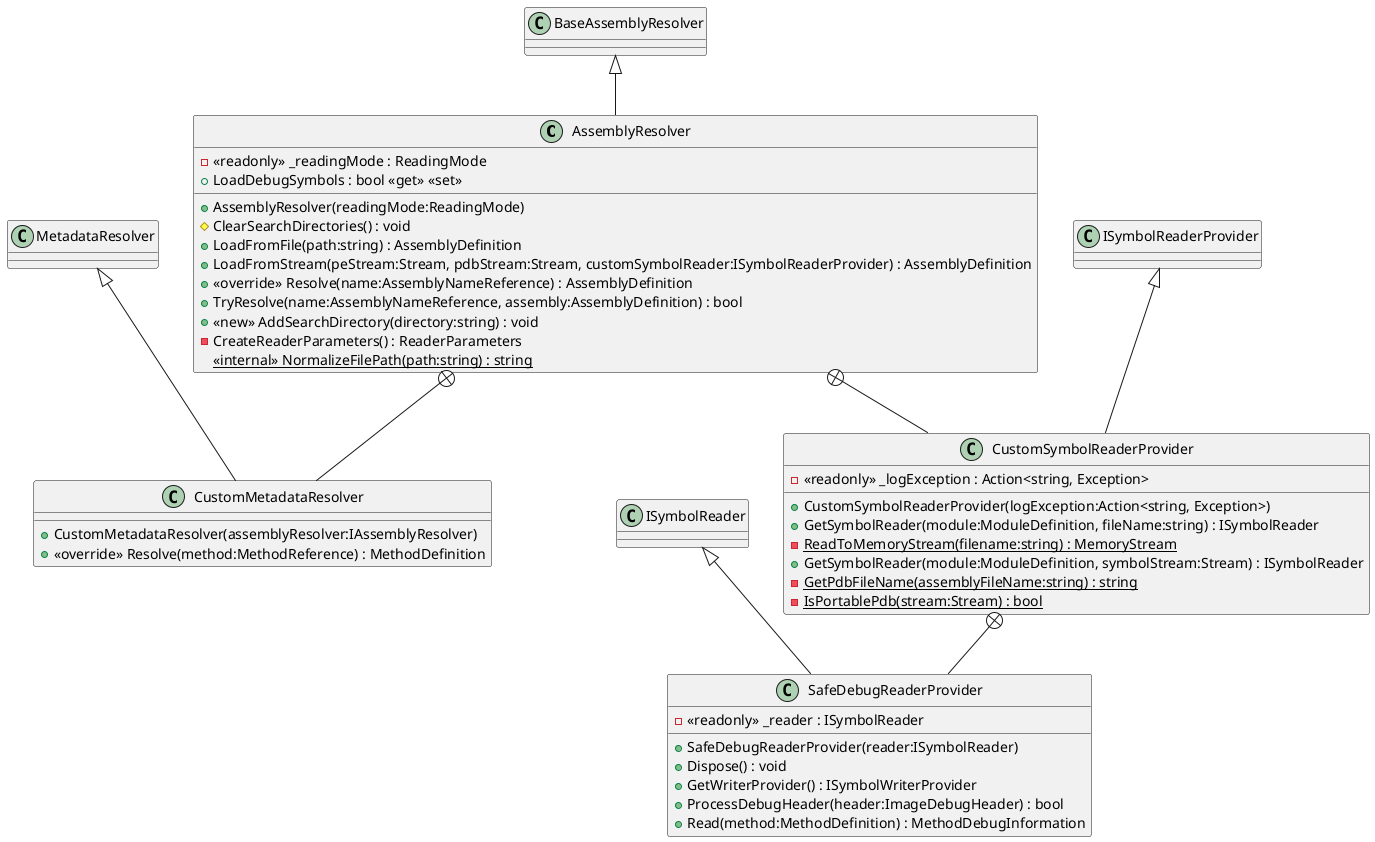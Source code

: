 @startuml
class AssemblyResolver {
    - <<readonly>> _readingMode : ReadingMode
    + AssemblyResolver(readingMode:ReadingMode)
    + LoadDebugSymbols : bool <<get>> <<set>>
    # ClearSearchDirectories() : void
    + LoadFromFile(path:string) : AssemblyDefinition
    + LoadFromStream(peStream:Stream, pdbStream:Stream, customSymbolReader:ISymbolReaderProvider) : AssemblyDefinition
    + <<override>> Resolve(name:AssemblyNameReference) : AssemblyDefinition
    + TryResolve(name:AssemblyNameReference, assembly:AssemblyDefinition) : bool
    + <<new>> AddSearchDirectory(directory:string) : void
    - CreateReaderParameters() : ReaderParameters
    <<internal>> {static} NormalizeFilePath(path:string) : string
}
class CustomMetadataResolver {
    + CustomMetadataResolver(assemblyResolver:IAssemblyResolver)
    + <<override>> Resolve(method:MethodReference) : MethodDefinition
}
class CustomSymbolReaderProvider {
    - <<readonly>> _logException : Action<string, Exception>
    + CustomSymbolReaderProvider(logException:Action<string, Exception>)
    + GetSymbolReader(module:ModuleDefinition, fileName:string) : ISymbolReader
    - {static} ReadToMemoryStream(filename:string) : MemoryStream
    + GetSymbolReader(module:ModuleDefinition, symbolStream:Stream) : ISymbolReader
    - {static} GetPdbFileName(assemblyFileName:string) : string
    - {static} IsPortablePdb(stream:Stream) : bool
}
class SafeDebugReaderProvider {
    - <<readonly>> _reader : ISymbolReader
    + SafeDebugReaderProvider(reader:ISymbolReader)
    + Dispose() : void
    + GetWriterProvider() : ISymbolWriterProvider
    + ProcessDebugHeader(header:ImageDebugHeader) : bool
    + Read(method:MethodDefinition) : MethodDebugInformation
}
BaseAssemblyResolver <|-- AssemblyResolver
AssemblyResolver +-- CustomMetadataResolver
MetadataResolver <|-- CustomMetadataResolver
AssemblyResolver +-- CustomSymbolReaderProvider
ISymbolReaderProvider <|-- CustomSymbolReaderProvider
CustomSymbolReaderProvider +-- SafeDebugReaderProvider
ISymbolReader <|-- SafeDebugReaderProvider
@enduml
